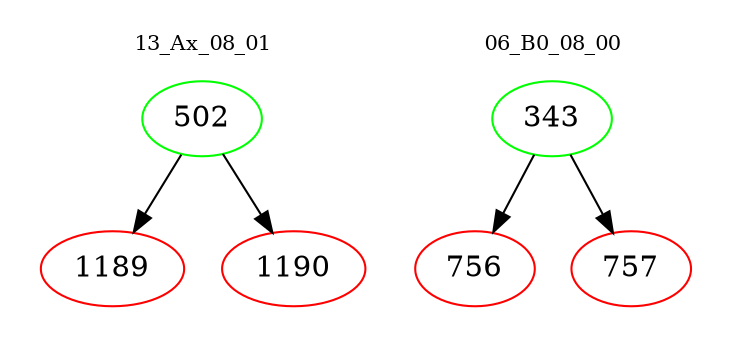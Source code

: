 digraph{
subgraph cluster_0 {
color = white
label = "13_Ax_08_01";
fontsize=10;
T0_502 [label="502", color="green"]
T0_502 -> T0_1189 [color="black"]
T0_1189 [label="1189", color="red"]
T0_502 -> T0_1190 [color="black"]
T0_1190 [label="1190", color="red"]
}
subgraph cluster_1 {
color = white
label = "06_B0_08_00";
fontsize=10;
T1_343 [label="343", color="green"]
T1_343 -> T1_756 [color="black"]
T1_756 [label="756", color="red"]
T1_343 -> T1_757 [color="black"]
T1_757 [label="757", color="red"]
}
}
